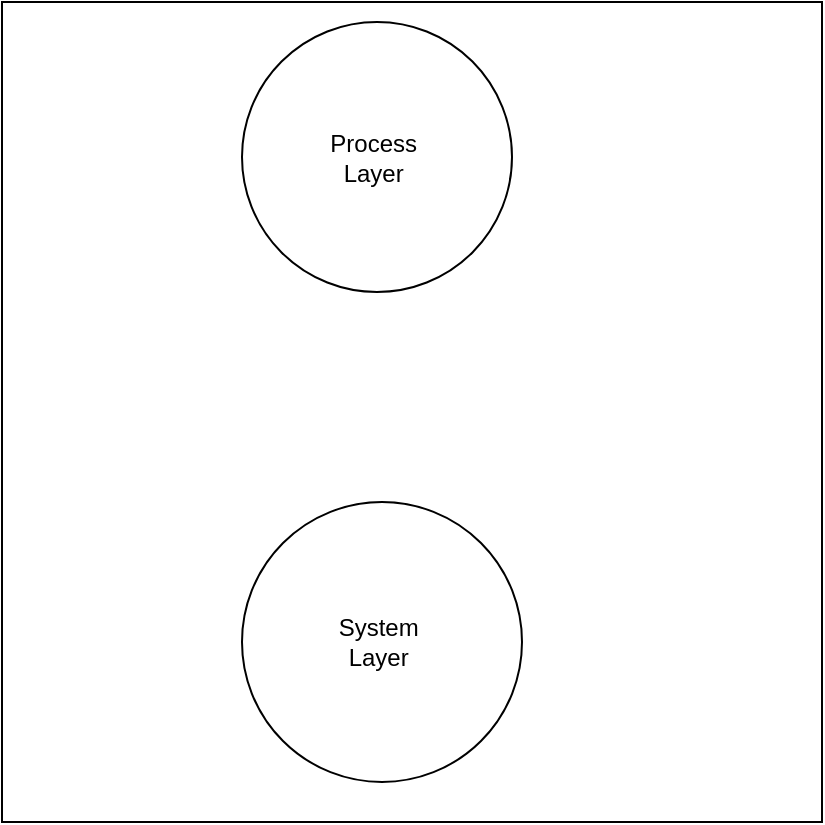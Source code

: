 <mxfile version="15.3.0" type="github">
  <diagram id="LiROaHDbDjbt8Th-SdVK" name="High Traffic Deployment Strategy">
    <mxGraphModel dx="1250" dy="1005" grid="1" gridSize="10" guides="1" tooltips="1" connect="1" arrows="1" fold="1" page="1" pageScale="1" pageWidth="1100" pageHeight="850" math="0" shadow="0">
      <root>
        <mxCell id="0" />
        <mxCell id="1" parent="0" />
        <mxCell id="Mpn7BKEmGXmCzpp1eHpm-1" value="" style="whiteSpace=wrap;html=1;aspect=fixed;" parent="1" vertex="1">
          <mxGeometry x="90" y="360" width="410" height="410" as="geometry" />
        </mxCell>
        <mxCell id="RgCueGjq5NlWYewc43JU-1" value="System&amp;nbsp;&lt;br&gt;Layer&amp;nbsp;" style="ellipse;whiteSpace=wrap;html=1;aspect=fixed;" vertex="1" parent="1">
          <mxGeometry x="210" y="610" width="140" height="140" as="geometry" />
        </mxCell>
        <mxCell id="RgCueGjq5NlWYewc43JU-2" value="Process&amp;nbsp;&lt;br&gt;Layer&amp;nbsp;" style="ellipse;whiteSpace=wrap;html=1;aspect=fixed;" vertex="1" parent="1">
          <mxGeometry x="210" y="370" width="135" height="135" as="geometry" />
        </mxCell>
      </root>
    </mxGraphModel>
  </diagram>
</mxfile>
